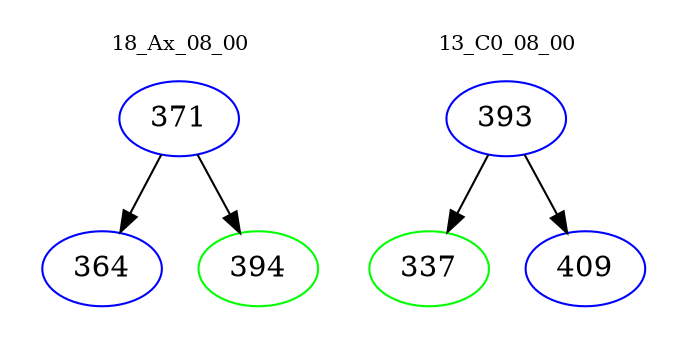 digraph{
subgraph cluster_0 {
color = white
label = "18_Ax_08_00";
fontsize=10;
T0_371 [label="371", color="blue"]
T0_371 -> T0_364 [color="black"]
T0_364 [label="364", color="blue"]
T0_371 -> T0_394 [color="black"]
T0_394 [label="394", color="green"]
}
subgraph cluster_1 {
color = white
label = "13_C0_08_00";
fontsize=10;
T1_393 [label="393", color="blue"]
T1_393 -> T1_337 [color="black"]
T1_337 [label="337", color="green"]
T1_393 -> T1_409 [color="black"]
T1_409 [label="409", color="blue"]
}
}

